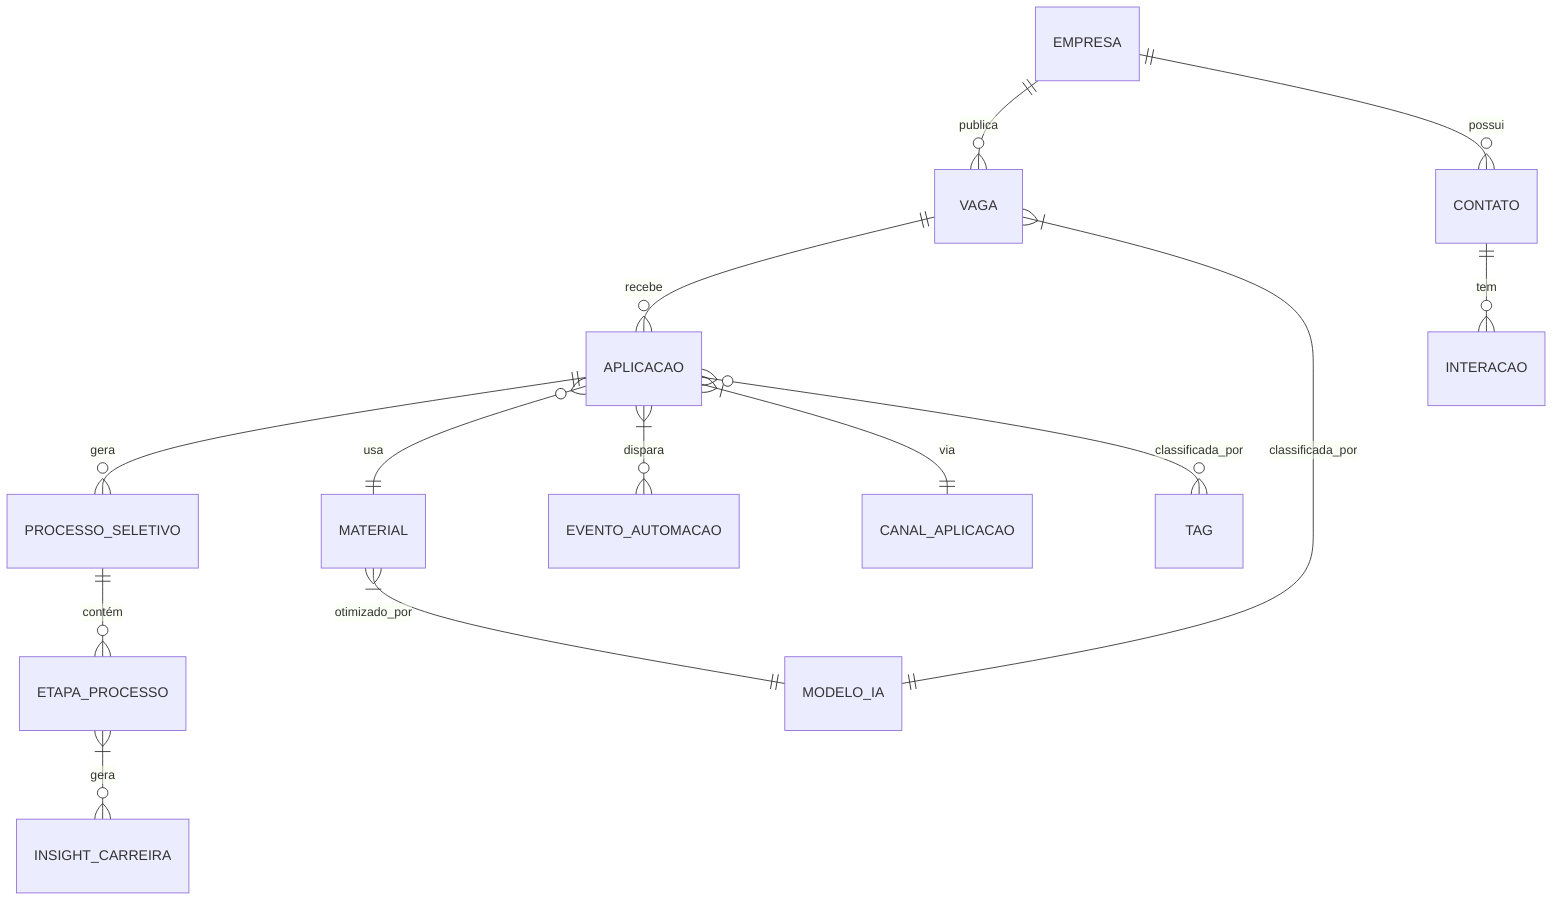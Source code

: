erDiagram
    %% Entidades Tradicionais
    EMPRESA ||--o{ VAGA : "publica"
    EMPRESA ||--o{ CONTATO : "possui"
    VAGA ||--o{ APLICACAO : "recebe"
    APLICACAO ||--o{ PROCESSO_SELETIVO : "gera"
    PROCESSO_SELETIVO ||--o{ ETAPA_PROCESSO : "contém"
    APLICACAO }o--|| MATERIAL : "usa"
    
    %% Componentes de IA/Automação
    VAGA }|--|| MODELO_IA : "classificada_por"
    APLICACAO }|--o{ EVENTO_AUTOMACAO : "dispara"
    MATERIAL }|--|| MODELO_IA : "otimizado_por"
    ETAPA_PROCESSO }|--o{ INSIGHT_CARREIRA : "gera"
    
    %% Relacionamentos Adicionais
    APLICACAO }|--|| CANAL_APLICACAO : "via"
    APLICACAO }o--o{ TAG : "classificada_por"
    CONTATO ||--o{ INTERACAO : "tem"